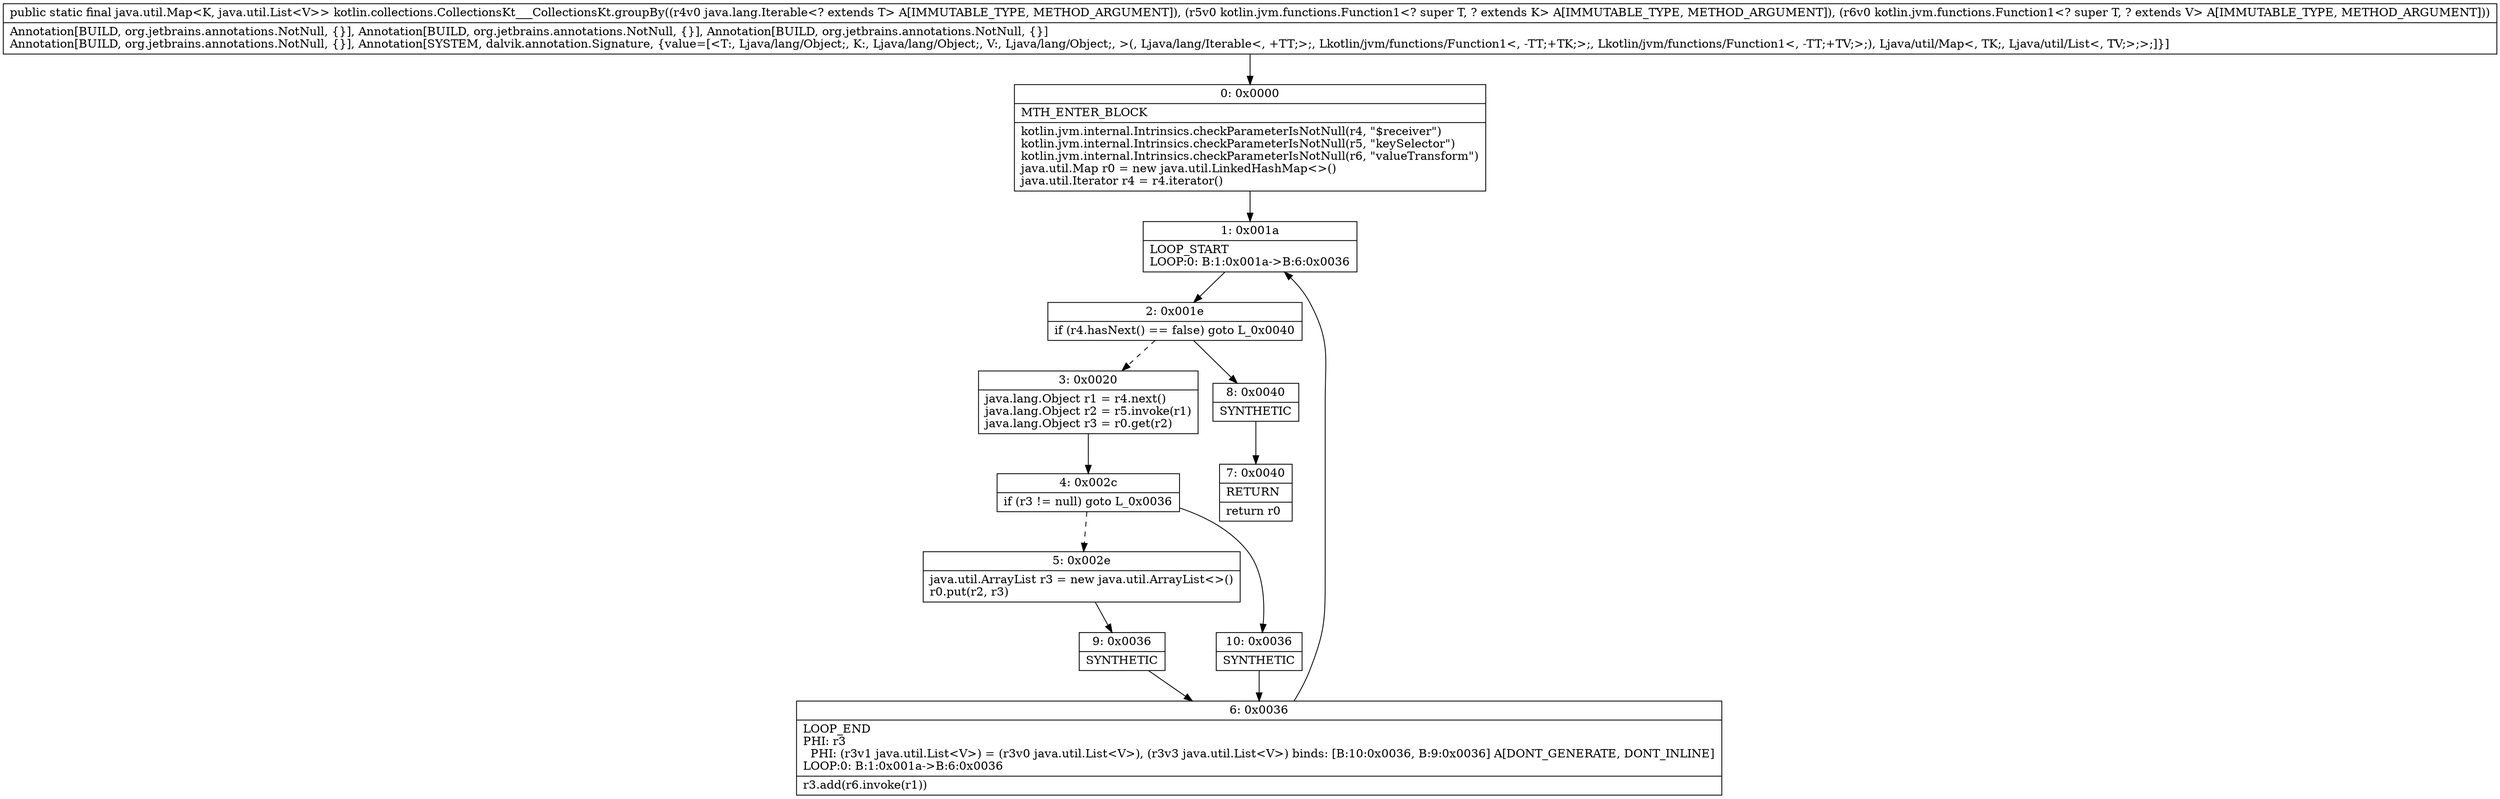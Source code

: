 digraph "CFG forkotlin.collections.CollectionsKt___CollectionsKt.groupBy(Ljava\/lang\/Iterable;Lkotlin\/jvm\/functions\/Function1;Lkotlin\/jvm\/functions\/Function1;)Ljava\/util\/Map;" {
Node_0 [shape=record,label="{0\:\ 0x0000|MTH_ENTER_BLOCK\l|kotlin.jvm.internal.Intrinsics.checkParameterIsNotNull(r4, \"$receiver\")\lkotlin.jvm.internal.Intrinsics.checkParameterIsNotNull(r5, \"keySelector\")\lkotlin.jvm.internal.Intrinsics.checkParameterIsNotNull(r6, \"valueTransform\")\ljava.util.Map r0 = new java.util.LinkedHashMap\<\>()\ljava.util.Iterator r4 = r4.iterator()\l}"];
Node_1 [shape=record,label="{1\:\ 0x001a|LOOP_START\lLOOP:0: B:1:0x001a\-\>B:6:0x0036\l}"];
Node_2 [shape=record,label="{2\:\ 0x001e|if (r4.hasNext() == false) goto L_0x0040\l}"];
Node_3 [shape=record,label="{3\:\ 0x0020|java.lang.Object r1 = r4.next()\ljava.lang.Object r2 = r5.invoke(r1)\ljava.lang.Object r3 = r0.get(r2)\l}"];
Node_4 [shape=record,label="{4\:\ 0x002c|if (r3 != null) goto L_0x0036\l}"];
Node_5 [shape=record,label="{5\:\ 0x002e|java.util.ArrayList r3 = new java.util.ArrayList\<\>()\lr0.put(r2, r3)\l}"];
Node_6 [shape=record,label="{6\:\ 0x0036|LOOP_END\lPHI: r3 \l  PHI: (r3v1 java.util.List\<V\>) = (r3v0 java.util.List\<V\>), (r3v3 java.util.List\<V\>) binds: [B:10:0x0036, B:9:0x0036] A[DONT_GENERATE, DONT_INLINE]\lLOOP:0: B:1:0x001a\-\>B:6:0x0036\l|r3.add(r6.invoke(r1))\l}"];
Node_7 [shape=record,label="{7\:\ 0x0040|RETURN\l|return r0\l}"];
Node_8 [shape=record,label="{8\:\ 0x0040|SYNTHETIC\l}"];
Node_9 [shape=record,label="{9\:\ 0x0036|SYNTHETIC\l}"];
Node_10 [shape=record,label="{10\:\ 0x0036|SYNTHETIC\l}"];
MethodNode[shape=record,label="{public static final java.util.Map\<K, java.util.List\<V\>\> kotlin.collections.CollectionsKt___CollectionsKt.groupBy((r4v0 java.lang.Iterable\<? extends T\> A[IMMUTABLE_TYPE, METHOD_ARGUMENT]), (r5v0 kotlin.jvm.functions.Function1\<? super T, ? extends K\> A[IMMUTABLE_TYPE, METHOD_ARGUMENT]), (r6v0 kotlin.jvm.functions.Function1\<? super T, ? extends V\> A[IMMUTABLE_TYPE, METHOD_ARGUMENT]))  | Annotation[BUILD, org.jetbrains.annotations.NotNull, \{\}], Annotation[BUILD, org.jetbrains.annotations.NotNull, \{\}], Annotation[BUILD, org.jetbrains.annotations.NotNull, \{\}]\lAnnotation[BUILD, org.jetbrains.annotations.NotNull, \{\}], Annotation[SYSTEM, dalvik.annotation.Signature, \{value=[\<T:, Ljava\/lang\/Object;, K:, Ljava\/lang\/Object;, V:, Ljava\/lang\/Object;, \>(, Ljava\/lang\/Iterable\<, +TT;\>;, Lkotlin\/jvm\/functions\/Function1\<, \-TT;+TK;\>;, Lkotlin\/jvm\/functions\/Function1\<, \-TT;+TV;\>;), Ljava\/util\/Map\<, TK;, Ljava\/util\/List\<, TV;\>;\>;]\}]\l}"];
MethodNode -> Node_0;
Node_0 -> Node_1;
Node_1 -> Node_2;
Node_2 -> Node_3[style=dashed];
Node_2 -> Node_8;
Node_3 -> Node_4;
Node_4 -> Node_5[style=dashed];
Node_4 -> Node_10;
Node_5 -> Node_9;
Node_6 -> Node_1;
Node_8 -> Node_7;
Node_9 -> Node_6;
Node_10 -> Node_6;
}


